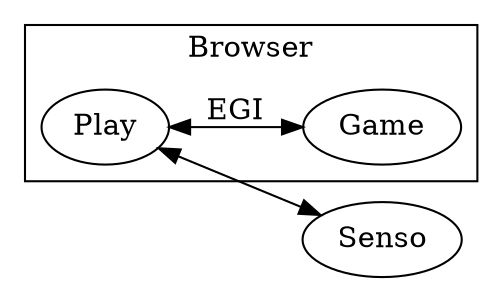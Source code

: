 digraph arch {
  rankdir=LR;
  subgraph cluster_browser {
    label = "Browser";
    Play -> Game [dir=both, label="EGI"];
  }
  //Backend -> Play [dir=both];
  Play -> Senso [dir=both];
}

